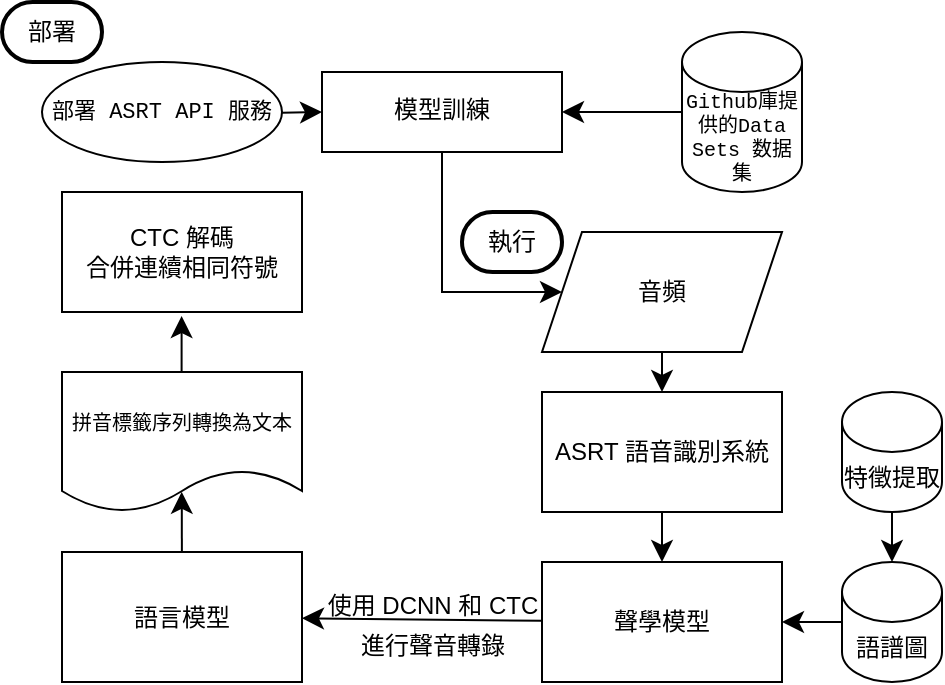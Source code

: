 <mxfile version="23.1.4" type="github">
  <diagram id="C5RBs43oDa-KdzZeNtuy" name="Page-1">
    <mxGraphModel dx="1380" dy="880" grid="1" gridSize="10" guides="1" tooltips="1" connect="1" arrows="1" fold="1" page="1" pageScale="1" pageWidth="827" pageHeight="1169" math="0" shadow="0">
      <root>
        <mxCell id="WIyWlLk6GJQsqaUBKTNV-0" />
        <mxCell id="WIyWlLk6GJQsqaUBKTNV-1" parent="WIyWlLk6GJQsqaUBKTNV-0" />
        <mxCell id="dFmOfbi-uvQbQzdLWZPX-38" value="" style="edgeStyle=none;curved=1;rounded=0;orthogonalLoop=1;jettySize=auto;html=1;fontSize=12;startSize=8;endSize=8;" edge="1" parent="WIyWlLk6GJQsqaUBKTNV-1" source="dFmOfbi-uvQbQzdLWZPX-0" target="dFmOfbi-uvQbQzdLWZPX-1">
          <mxGeometry relative="1" as="geometry" />
        </mxCell>
        <mxCell id="dFmOfbi-uvQbQzdLWZPX-0" value="部署 ASRT API 服務" style="ellipse;whiteSpace=wrap;html=1;fontFamily=Courier New;fontSize=11;" vertex="1" parent="WIyWlLk6GJQsqaUBKTNV-1">
          <mxGeometry x="100" y="365" width="120" height="50" as="geometry" />
        </mxCell>
        <mxCell id="dFmOfbi-uvQbQzdLWZPX-1" value="模型訓練" style="whiteSpace=wrap;html=1;fontFamily=Courier New;" vertex="1" parent="WIyWlLk6GJQsqaUBKTNV-1">
          <mxGeometry x="240" y="370" width="120" height="40" as="geometry" />
        </mxCell>
        <mxCell id="dFmOfbi-uvQbQzdLWZPX-4" value="" style="edgeStyle=none;curved=1;rounded=0;orthogonalLoop=1;jettySize=auto;html=1;fontSize=12;startSize=8;endSize=8;fontFamily=Courier New;" edge="1" parent="WIyWlLk6GJQsqaUBKTNV-1" source="dFmOfbi-uvQbQzdLWZPX-3" target="dFmOfbi-uvQbQzdLWZPX-1">
          <mxGeometry relative="1" as="geometry" />
        </mxCell>
        <mxCell id="dFmOfbi-uvQbQzdLWZPX-3" value="Github庫提供的Data Sets 数据集" style="shape=cylinder3;whiteSpace=wrap;html=1;boundedLbl=1;backgroundOutline=1;size=15;fontSize=10;fontFamily=Courier New;" vertex="1" parent="WIyWlLk6GJQsqaUBKTNV-1">
          <mxGeometry x="420" y="350" width="60" height="80" as="geometry" />
        </mxCell>
        <mxCell id="dFmOfbi-uvQbQzdLWZPX-6" value="部署" style="strokeWidth=2;html=1;shape=mxgraph.flowchart.terminator;whiteSpace=wrap;" vertex="1" parent="WIyWlLk6GJQsqaUBKTNV-1">
          <mxGeometry x="80" y="335" width="50" height="30" as="geometry" />
        </mxCell>
        <mxCell id="dFmOfbi-uvQbQzdLWZPX-18" value="" style="edgeStyle=none;curved=1;rounded=0;orthogonalLoop=1;jettySize=auto;html=1;fontSize=12;startSize=8;endSize=8;" edge="1" parent="WIyWlLk6GJQsqaUBKTNV-1" source="dFmOfbi-uvQbQzdLWZPX-7" target="dFmOfbi-uvQbQzdLWZPX-17">
          <mxGeometry relative="1" as="geometry" />
        </mxCell>
        <mxCell id="dFmOfbi-uvQbQzdLWZPX-7" value="ASRT 語音識別系統" style="rounded=0;whiteSpace=wrap;html=1;" vertex="1" parent="WIyWlLk6GJQsqaUBKTNV-1">
          <mxGeometry x="350" y="530" width="120" height="60" as="geometry" />
        </mxCell>
        <mxCell id="dFmOfbi-uvQbQzdLWZPX-12" value="執行" style="strokeWidth=2;html=1;shape=mxgraph.flowchart.terminator;whiteSpace=wrap;" vertex="1" parent="WIyWlLk6GJQsqaUBKTNV-1">
          <mxGeometry x="310" y="440" width="50" height="30" as="geometry" />
        </mxCell>
        <mxCell id="dFmOfbi-uvQbQzdLWZPX-15" value="" style="edgeStyle=none;curved=1;rounded=0;orthogonalLoop=1;jettySize=auto;html=1;fontSize=12;startSize=8;endSize=8;" edge="1" parent="WIyWlLk6GJQsqaUBKTNV-1" source="dFmOfbi-uvQbQzdLWZPX-13" target="dFmOfbi-uvQbQzdLWZPX-14">
          <mxGeometry relative="1" as="geometry" />
        </mxCell>
        <mxCell id="dFmOfbi-uvQbQzdLWZPX-13" value="特徵提取" style="shape=cylinder3;whiteSpace=wrap;html=1;boundedLbl=1;backgroundOutline=1;size=15;" vertex="1" parent="WIyWlLk6GJQsqaUBKTNV-1">
          <mxGeometry x="500" y="530" width="50" height="60" as="geometry" />
        </mxCell>
        <mxCell id="dFmOfbi-uvQbQzdLWZPX-19" value="" style="edgeStyle=none;curved=1;rounded=0;orthogonalLoop=1;jettySize=auto;html=1;fontSize=12;startSize=8;endSize=8;" edge="1" parent="WIyWlLk6GJQsqaUBKTNV-1" source="dFmOfbi-uvQbQzdLWZPX-14" target="dFmOfbi-uvQbQzdLWZPX-17">
          <mxGeometry relative="1" as="geometry" />
        </mxCell>
        <mxCell id="dFmOfbi-uvQbQzdLWZPX-14" value="語譜圖" style="shape=cylinder3;whiteSpace=wrap;html=1;boundedLbl=1;backgroundOutline=1;size=15;" vertex="1" parent="WIyWlLk6GJQsqaUBKTNV-1">
          <mxGeometry x="500" y="615" width="50" height="60" as="geometry" />
        </mxCell>
        <mxCell id="dFmOfbi-uvQbQzdLWZPX-44" value="" style="edgeStyle=none;curved=1;rounded=0;orthogonalLoop=1;jettySize=auto;html=1;fontSize=12;startSize=8;endSize=8;" edge="1" parent="WIyWlLk6GJQsqaUBKTNV-1" source="dFmOfbi-uvQbQzdLWZPX-17" target="dFmOfbi-uvQbQzdLWZPX-23">
          <mxGeometry relative="1" as="geometry" />
        </mxCell>
        <mxCell id="dFmOfbi-uvQbQzdLWZPX-17" value="聲學模型" style="rounded=0;whiteSpace=wrap;html=1;" vertex="1" parent="WIyWlLk6GJQsqaUBKTNV-1">
          <mxGeometry x="350" y="615" width="120" height="60" as="geometry" />
        </mxCell>
        <mxCell id="dFmOfbi-uvQbQzdLWZPX-22" value="" style="edgeStyle=none;curved=1;rounded=0;orthogonalLoop=1;jettySize=auto;html=1;fontSize=12;startSize=8;endSize=8;" edge="1" parent="WIyWlLk6GJQsqaUBKTNV-1" source="dFmOfbi-uvQbQzdLWZPX-20">
          <mxGeometry relative="1" as="geometry">
            <mxPoint x="410" y="530" as="targetPoint" />
          </mxGeometry>
        </mxCell>
        <mxCell id="dFmOfbi-uvQbQzdLWZPX-20" value="音頻" style="shape=parallelogram;perimeter=parallelogramPerimeter;whiteSpace=wrap;html=1;fixedSize=1;" vertex="1" parent="WIyWlLk6GJQsqaUBKTNV-1">
          <mxGeometry x="350" y="450" width="120" height="60" as="geometry" />
        </mxCell>
        <mxCell id="dFmOfbi-uvQbQzdLWZPX-27" value="" style="edgeStyle=none;curved=1;rounded=0;orthogonalLoop=1;jettySize=auto;html=1;fontSize=12;startSize=8;endSize=8;entryX=0.499;entryY=0.856;entryDx=0;entryDy=0;entryPerimeter=0;" edge="1" parent="WIyWlLk6GJQsqaUBKTNV-1" source="dFmOfbi-uvQbQzdLWZPX-23" target="dFmOfbi-uvQbQzdLWZPX-30">
          <mxGeometry relative="1" as="geometry">
            <mxPoint x="170" y="620" as="targetPoint" />
          </mxGeometry>
        </mxCell>
        <mxCell id="dFmOfbi-uvQbQzdLWZPX-23" value="語言模型" style="whiteSpace=wrap;html=1;rounded=0;" vertex="1" parent="WIyWlLk6GJQsqaUBKTNV-1">
          <mxGeometry x="110" y="610" width="120" height="65" as="geometry" />
        </mxCell>
        <mxCell id="dFmOfbi-uvQbQzdLWZPX-30" value="拼音標籤序列轉換為文本" style="shape=document;whiteSpace=wrap;html=1;boundedLbl=1;fontSize=10;" vertex="1" parent="WIyWlLk6GJQsqaUBKTNV-1">
          <mxGeometry x="110" y="520" width="120" height="70" as="geometry" />
        </mxCell>
        <mxCell id="dFmOfbi-uvQbQzdLWZPX-35" value="CTC 解碼&lt;br&gt;合併連續相同符號" style="whiteSpace=wrap;html=1;rounded=0;" vertex="1" parent="WIyWlLk6GJQsqaUBKTNV-1">
          <mxGeometry x="110" y="430" width="120" height="60" as="geometry" />
        </mxCell>
        <mxCell id="dFmOfbi-uvQbQzdLWZPX-36" value="" style="edgeStyle=none;curved=1;rounded=0;orthogonalLoop=1;jettySize=auto;html=1;fontSize=12;startSize=8;endSize=8;entryX=0.502;entryY=0.842;entryDx=0;entryDy=0;entryPerimeter=0;" edge="1" parent="WIyWlLk6GJQsqaUBKTNV-1">
          <mxGeometry relative="1" as="geometry">
            <mxPoint x="169.8" y="520" as="sourcePoint" />
            <mxPoint x="169.8" y="492" as="targetPoint" />
          </mxGeometry>
        </mxCell>
        <mxCell id="dFmOfbi-uvQbQzdLWZPX-37" value="" style="endArrow=classic;html=1;rounded=0;fontSize=12;startSize=8;endSize=8;exitX=0.5;exitY=1;exitDx=0;exitDy=0;" edge="1" parent="WIyWlLk6GJQsqaUBKTNV-1" source="dFmOfbi-uvQbQzdLWZPX-1">
          <mxGeometry width="50" height="50" relative="1" as="geometry">
            <mxPoint x="210" y="440" as="sourcePoint" />
            <mxPoint x="360" y="480" as="targetPoint" />
            <Array as="points">
              <mxPoint x="300" y="480" />
            </Array>
          </mxGeometry>
        </mxCell>
        <mxCell id="dFmOfbi-uvQbQzdLWZPX-25" value="&lt;font style=&quot;font-size: 12px;&quot;&gt;使用 DCNN 和 CTC&lt;br&gt;進行聲音轉錄&lt;br&gt;&lt;/font&gt;" style="text;html=1;align=center;verticalAlign=middle;resizable=0;points=[];autosize=1;strokeColor=none;fillColor=none;;fontSize=16;" vertex="1" parent="WIyWlLk6GJQsqaUBKTNV-1">
          <mxGeometry x="230" y="620" width="130" height="50" as="geometry" />
        </mxCell>
      </root>
    </mxGraphModel>
  </diagram>
</mxfile>
